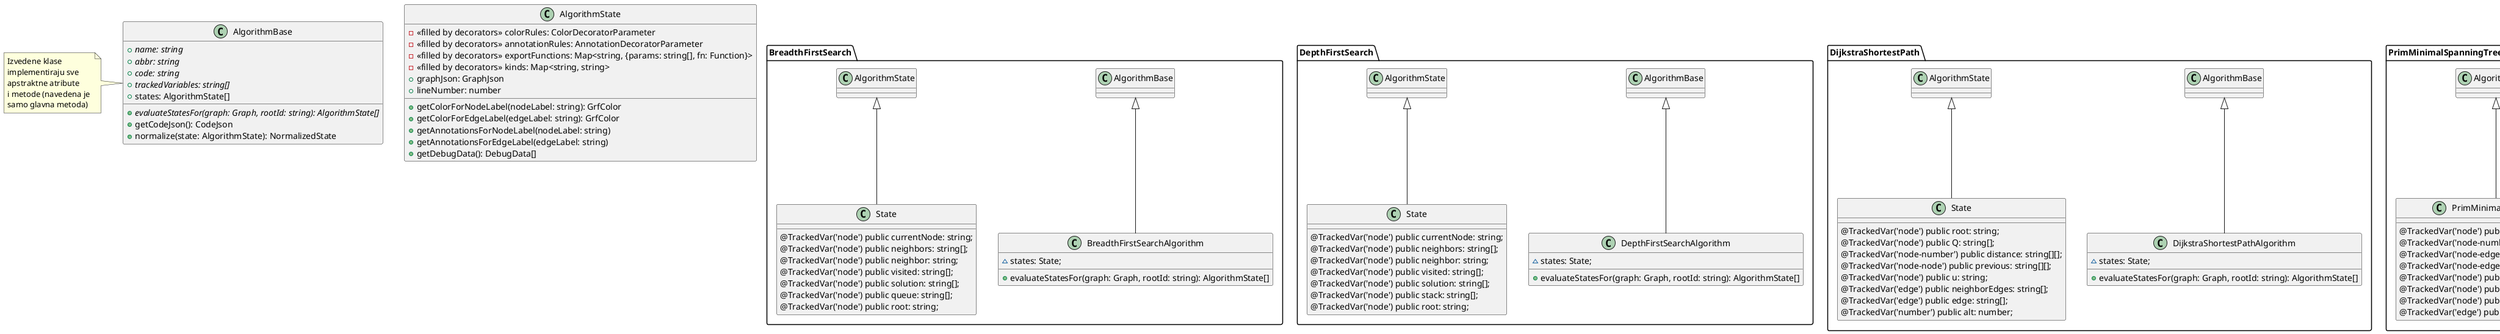 @startuml

class AlgorithmBase {
  {abstract} +name: string
  {abstract} +abbr: string
  {abstract} +code: string
  {abstract} +trackedVariables: string[]
  + states: AlgorithmState[]
  {abstract} +evaluateStatesFor(graph: Graph, rootId: string): AlgorithmState[]
  +getCodeJson(): CodeJson
  +normalize(state: AlgorithmState): NormalizedState
}

note left of AlgorithmBase : Izvedene klase \nimplementiraju sve \napstraktne atribute \ni metode (navedena je \nsamo glavna metoda)


class AlgorithmState {
  -<<filled by decorators>> colorRules: ColorDecoratorParameter
  -<<filled by decorators>> annotationRules: AnnotationDecoratorParameter
  -<<filled by decorators>> exportFunctions: Map<string, {params: string[], fn: Function}>
  -<<filled by decorators>> kinds: Map<string, string>
  +graphJson: GraphJson
  +lineNumber: number
  +getColorForNodeLabel(nodeLabel: string): GrfColor
  +getColorForEdgeLabel(edgeLabel: string): GrfColor
  +getAnnotationsForNodeLabel(nodeLabel: string)
  +getAnnotationsForEdgeLabel(edgeLabel: string)
  +getDebugData(): DebugData[]
}

package BreadthFirstSearch <<Folder>> {
  class BreadthFirstSearchAlgorithm extends AlgorithmBase {
    +evaluateStatesFor(graph: Graph, rootId: string): AlgorithmState[]
    ~states: State;
  }

  class BreadthFirstSearch.State extends AlgorithmState {
    @TrackedVar('node') public currentNode: string;
    @TrackedVar('node') public neighbors: string[];
    @TrackedVar('node') public neighbor: string;
    @TrackedVar('node') public visited: string[];
    @TrackedVar('node') public solution: string[];
    @TrackedVar('node') public queue: string[];
    @TrackedVar('node') public root: string;
  }
}

package DepthFirstSearch <<Folder>> {
  class DepthFirstSearchAlgorithm extends AlgorithmBase {
    +evaluateStatesFor(graph: Graph, rootId: string): AlgorithmState[]
    ~states: State;
  }

  class DepthFirstSearch.State extends AlgorithmState {
    @TrackedVar('node') public currentNode: string;
    @TrackedVar('node') public neighbors: string[];
    @TrackedVar('node') public neighbor: string;
    @TrackedVar('node') public visited: string[];
    @TrackedVar('node') public solution: string[];
    @TrackedVar('node') public stack: string[];
    @TrackedVar('node') public root: string;
  }
}

package DijkstraShortestPath <<Folder>> {
  class DijkstraShortestPathAlgorithm extends AlgorithmBase {
    +evaluateStatesFor(graph: Graph, rootId: string): AlgorithmState[]
    ~states: State;
  }

  class DijkstraShortestPath.State extends AlgorithmState {
    @TrackedVar('node') public root: string;
    @TrackedVar('node') public Q: string[];
    @TrackedVar('node-number') public distance: string[][];
    @TrackedVar('node-node') public previous: string[][];
    @TrackedVar('node') public u: string;
    @TrackedVar('edge') public neighborEdges: string[];
    @TrackedVar('edge') public edge: string[];
    @TrackedVar('number') public alt: number;
  }
}

package PrimMinimalSpanningTree <<Folder>> {
  class PrimMinimalSpanningTreeAlgorithm extends AlgorithmBase {
    +evaluateStatesFor(graph: Graph, rootId: string): AlgorithmState[]
    ~states: State;
  }

  class PrimMinimalSpanningTree extends AlgorithmState {
    @TrackedVar('node') public root: string;
    @TrackedVar('node-number') public C: string[][];
    @TrackedVar('node-edge') public E: string[][];
    @TrackedVar('node-edge') public F: string[][];
    @TrackedVar('node') public Q: string[];
    @TrackedVar('node') public v: string;
    @TrackedVar('node') public w: string;
    @TrackedVar('edge') public edge: string;
  }
}

class AlgorithmState {
}



@enduml
